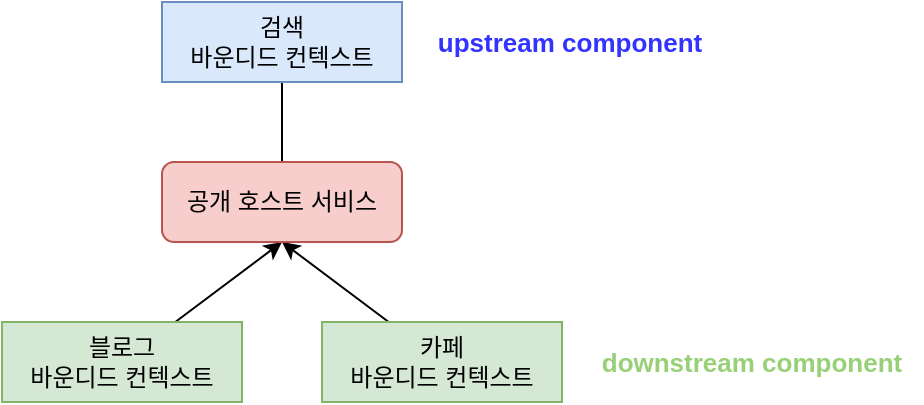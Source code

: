 <mxfile version="24.6.4" type="device">
  <diagram name="페이지-1" id="Qg6w8-DWrhAOKn7NqkUU">
    <mxGraphModel dx="1114" dy="894" grid="1" gridSize="10" guides="1" tooltips="1" connect="1" arrows="1" fold="1" page="1" pageScale="1" pageWidth="827" pageHeight="1169" math="0" shadow="0">
      <root>
        <mxCell id="0" />
        <mxCell id="1" parent="0" />
        <mxCell id="zLVisXOZD7tS6rRkYVRN-6" style="edgeStyle=orthogonalEdgeStyle;rounded=0;orthogonalLoop=1;jettySize=auto;html=1;entryX=0.5;entryY=0;entryDx=0;entryDy=0;endArrow=none;endFill=0;" edge="1" parent="1" source="zLVisXOZD7tS6rRkYVRN-1" target="zLVisXOZD7tS6rRkYVRN-5">
          <mxGeometry relative="1" as="geometry" />
        </mxCell>
        <mxCell id="zLVisXOZD7tS6rRkYVRN-1" value="검색&lt;div&gt;바운디드 컨텍스트&lt;/div&gt;" style="rounded=0;whiteSpace=wrap;html=1;fillColor=#dae8fc;strokeColor=#6c8ebf;" vertex="1" parent="1">
          <mxGeometry x="220" y="120" width="120" height="40" as="geometry" />
        </mxCell>
        <mxCell id="zLVisXOZD7tS6rRkYVRN-8" style="rounded=0;orthogonalLoop=1;jettySize=auto;html=1;entryX=0.5;entryY=1;entryDx=0;entryDy=0;" edge="1" parent="1" source="zLVisXOZD7tS6rRkYVRN-3" target="zLVisXOZD7tS6rRkYVRN-5">
          <mxGeometry relative="1" as="geometry" />
        </mxCell>
        <mxCell id="zLVisXOZD7tS6rRkYVRN-3" value="카페&lt;div&gt;바운디드 컨텍스트&lt;/div&gt;" style="rounded=0;whiteSpace=wrap;html=1;fillColor=#d5e8d4;strokeColor=#82b366;" vertex="1" parent="1">
          <mxGeometry x="300" y="280" width="120" height="40" as="geometry" />
        </mxCell>
        <mxCell id="zLVisXOZD7tS6rRkYVRN-7" style="rounded=0;orthogonalLoop=1;jettySize=auto;html=1;entryX=0.5;entryY=1;entryDx=0;entryDy=0;" edge="1" parent="1" source="zLVisXOZD7tS6rRkYVRN-4" target="zLVisXOZD7tS6rRkYVRN-5">
          <mxGeometry relative="1" as="geometry" />
        </mxCell>
        <mxCell id="zLVisXOZD7tS6rRkYVRN-4" value="블로그&lt;div&gt;바운디드 컨텍스트&lt;/div&gt;" style="rounded=0;whiteSpace=wrap;html=1;fillColor=#d5e8d4;strokeColor=#82b366;" vertex="1" parent="1">
          <mxGeometry x="140" y="280" width="120" height="40" as="geometry" />
        </mxCell>
        <mxCell id="zLVisXOZD7tS6rRkYVRN-5" value="공개 호스트 서비스" style="rounded=1;whiteSpace=wrap;html=1;fillColor=#f8cecc;strokeColor=#b85450;" vertex="1" parent="1">
          <mxGeometry x="220" y="200" width="120" height="40" as="geometry" />
        </mxCell>
        <mxCell id="zLVisXOZD7tS6rRkYVRN-9" value="upstream component" style="text;html=1;align=center;verticalAlign=middle;whiteSpace=wrap;rounded=0;fontStyle=1;fontSize=13;fontColor=#3333FF;" vertex="1" parent="1">
          <mxGeometry x="354" y="130" width="140" height="20" as="geometry" />
        </mxCell>
        <mxCell id="zLVisXOZD7tS6rRkYVRN-10" value="downstream component" style="text;html=1;align=center;verticalAlign=middle;whiteSpace=wrap;rounded=0;fontStyle=1;fontSize=13;fontColor=#97D077;" vertex="1" parent="1">
          <mxGeometry x="430" y="290" width="170" height="20" as="geometry" />
        </mxCell>
      </root>
    </mxGraphModel>
  </diagram>
</mxfile>
